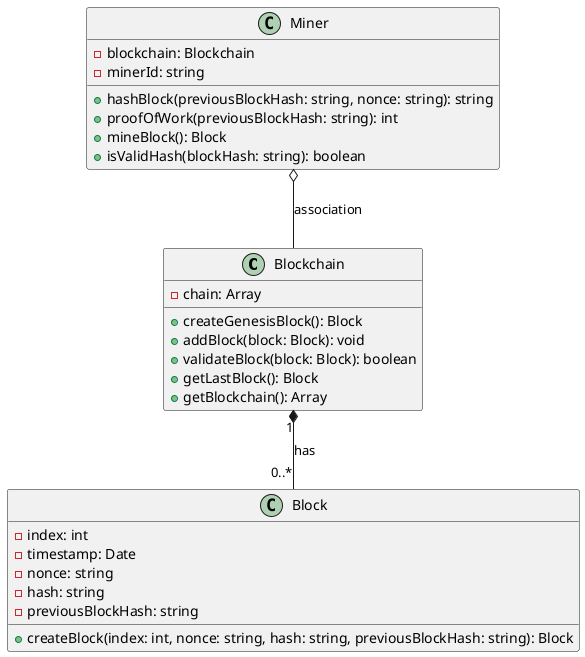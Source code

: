@startuml

class Blockchain {
  -chain: Array
  +createGenesisBlock(): Block
  +addBlock(block: Block): void
  +validateBlock(block: Block): boolean
  +getLastBlock(): Block
  +getBlockchain(): Array
}

class Block {
  -index: int
  -timestamp: Date
  -nonce: string
  -hash: string
  -previousBlockHash: string
  +createBlock(index: int, nonce: string, hash: string, previousBlockHash: string): Block
}

class Miner {
  -blockchain: Blockchain
  -minerId: string
  +hashBlock(previousBlockHash: string, nonce: string): string
  +proofOfWork(previousBlockHash: string): int
  +mineBlock(): Block
  +isValidHash(blockHash: string): boolean
}

Blockchain "1" *-- "0..*" Block : has
Miner o-- Blockchain : association

@enduml






